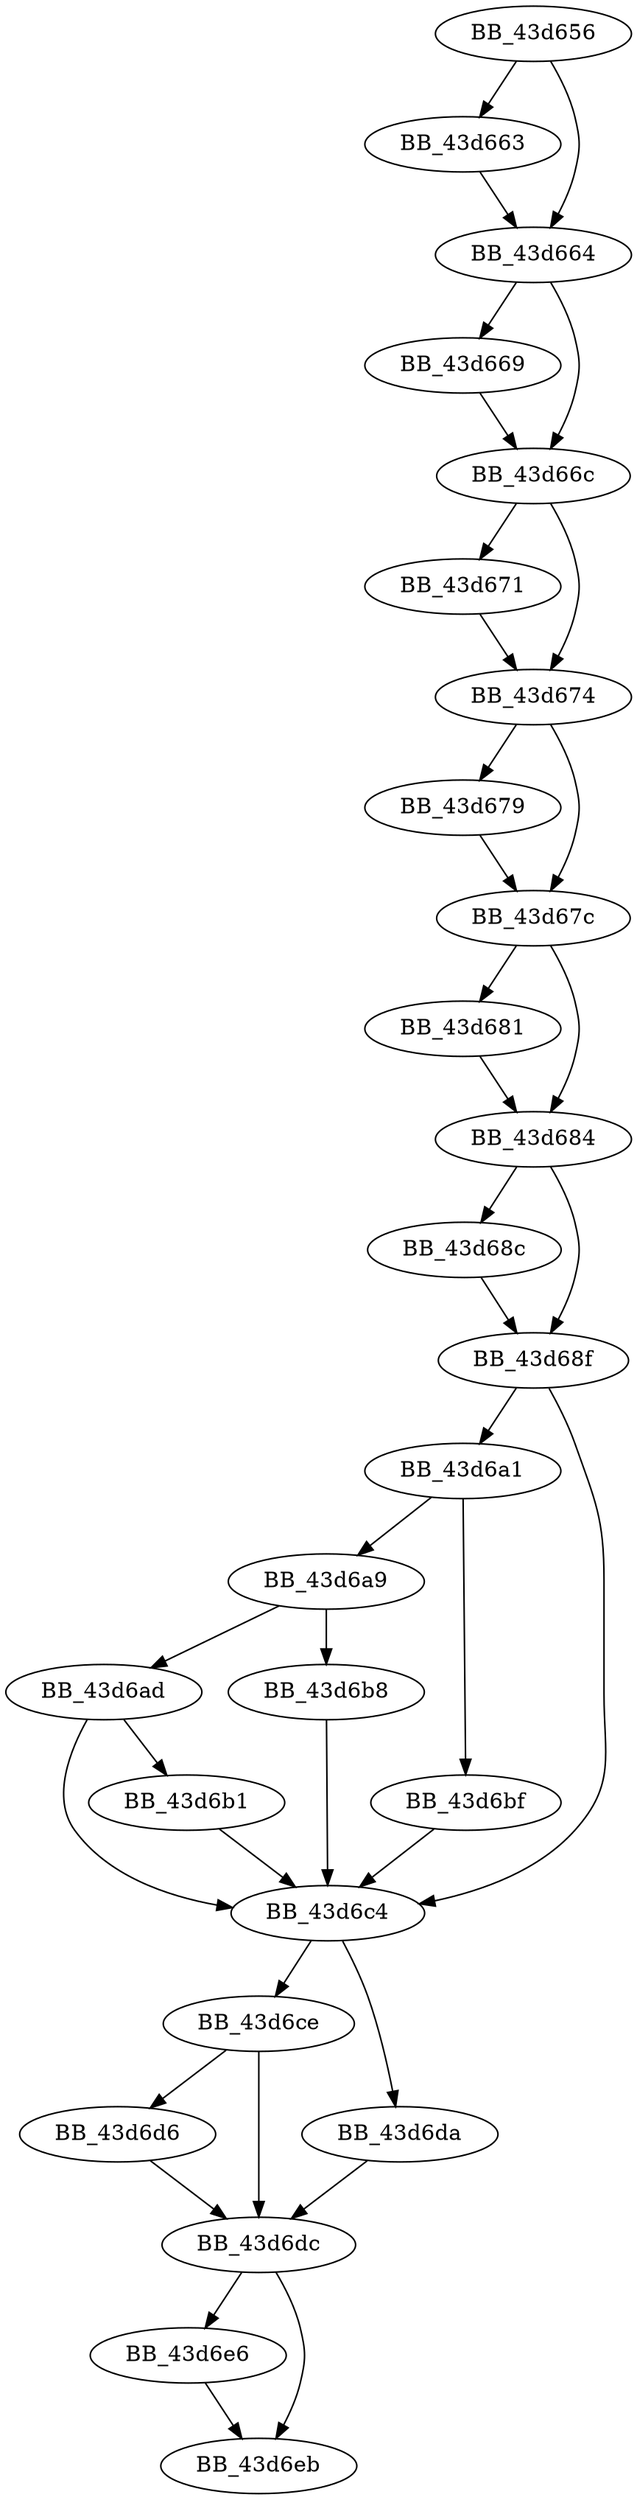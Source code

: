 DiGraph __hw_cw{
BB_43d656->BB_43d663
BB_43d656->BB_43d664
BB_43d663->BB_43d664
BB_43d664->BB_43d669
BB_43d664->BB_43d66c
BB_43d669->BB_43d66c
BB_43d66c->BB_43d671
BB_43d66c->BB_43d674
BB_43d671->BB_43d674
BB_43d674->BB_43d679
BB_43d674->BB_43d67c
BB_43d679->BB_43d67c
BB_43d67c->BB_43d681
BB_43d67c->BB_43d684
BB_43d681->BB_43d684
BB_43d684->BB_43d68c
BB_43d684->BB_43d68f
BB_43d68c->BB_43d68f
BB_43d68f->BB_43d6a1
BB_43d68f->BB_43d6c4
BB_43d6a1->BB_43d6a9
BB_43d6a1->BB_43d6bf
BB_43d6a9->BB_43d6ad
BB_43d6a9->BB_43d6b8
BB_43d6ad->BB_43d6b1
BB_43d6ad->BB_43d6c4
BB_43d6b1->BB_43d6c4
BB_43d6b8->BB_43d6c4
BB_43d6bf->BB_43d6c4
BB_43d6c4->BB_43d6ce
BB_43d6c4->BB_43d6da
BB_43d6ce->BB_43d6d6
BB_43d6ce->BB_43d6dc
BB_43d6d6->BB_43d6dc
BB_43d6da->BB_43d6dc
BB_43d6dc->BB_43d6e6
BB_43d6dc->BB_43d6eb
BB_43d6e6->BB_43d6eb
}
